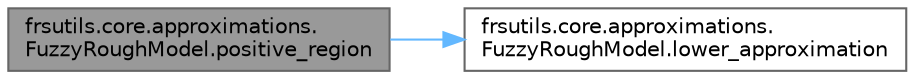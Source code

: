 digraph "frsutils.core.approximations.FuzzyRoughModel.positive_region"
{
 // LATEX_PDF_SIZE
  bgcolor="transparent";
  edge [fontname=Helvetica,fontsize=10,labelfontname=Helvetica,labelfontsize=10];
  node [fontname=Helvetica,fontsize=10,shape=box,height=0.2,width=0.4];
  rankdir="LR";
  Node1 [id="Node000001",label="frsutils.core.approximations.\lFuzzyRoughModel.positive_region",height=0.2,width=0.4,color="gray40", fillcolor="grey60", style="filled", fontcolor="black",tooltip=" "];
  Node1 -> Node2 [id="edge1_Node000001_Node000002",color="steelblue1",style="solid",tooltip=" "];
  Node2 [id="Node000002",label="frsutils.core.approximations.\lFuzzyRoughModel.lower_approximation",height=0.2,width=0.4,color="grey40", fillcolor="white", style="filled",URL="$classfrsutils_1_1core_1_1approximations_1_1_fuzzy_rough_model.html#ab3f94077d0e00297f7f077d3cfa49112",tooltip=" "];
}
